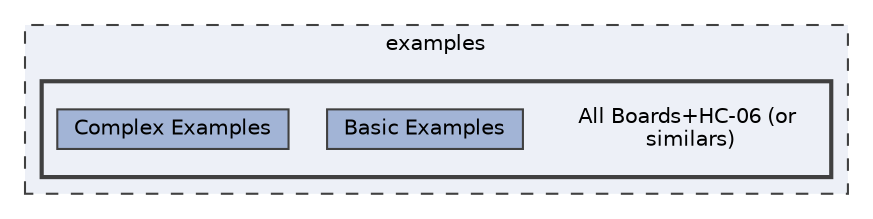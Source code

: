 digraph "C:/Users/BIG/Documents/Arduino/Libraries/Bind/examples/All Boards+HC-06 (or similars)"
{
 // LATEX_PDF_SIZE
  bgcolor="transparent";
  edge [fontname=Helvetica,fontsize=10,labelfontname=Helvetica,labelfontsize=10];
  node [fontname=Helvetica,fontsize=10,shape=box,height=0.2,width=0.4];
  compound=true
  subgraph clusterdir_d28a4824dc47e487b107a5db32ef43c4 {
    graph [ bgcolor="#edf0f7", pencolor="grey25", label="examples", fontname=Helvetica,fontsize=10 style="filled,dashed", URL="dir_d28a4824dc47e487b107a5db32ef43c4.html",tooltip=""]
  subgraph clusterdir_952bea56aac677ff2de05f6a7655f696 {
    graph [ bgcolor="#edf0f7", pencolor="grey25", label="", fontname=Helvetica,fontsize=10 style="filled,bold", URL="dir_952bea56aac677ff2de05f6a7655f696.html",tooltip=""]
    dir_952bea56aac677ff2de05f6a7655f696 [shape=plaintext, label="All Boards+HC-06 (or\l similars)"];
  dir_7121123e9db53f8ff2f1ae4b808cdd9a [label="Basic Examples", fillcolor="#a2b4d6", color="grey25", style="filled", URL="dir_7121123e9db53f8ff2f1ae4b808cdd9a.html",tooltip=""];
  dir_097e3c3dfdc3d29aacd6e6e2e602b102 [label="Complex Examples", fillcolor="#a2b4d6", color="grey25", style="filled", URL="dir_097e3c3dfdc3d29aacd6e6e2e602b102.html",tooltip=""];
  }
  }
}
